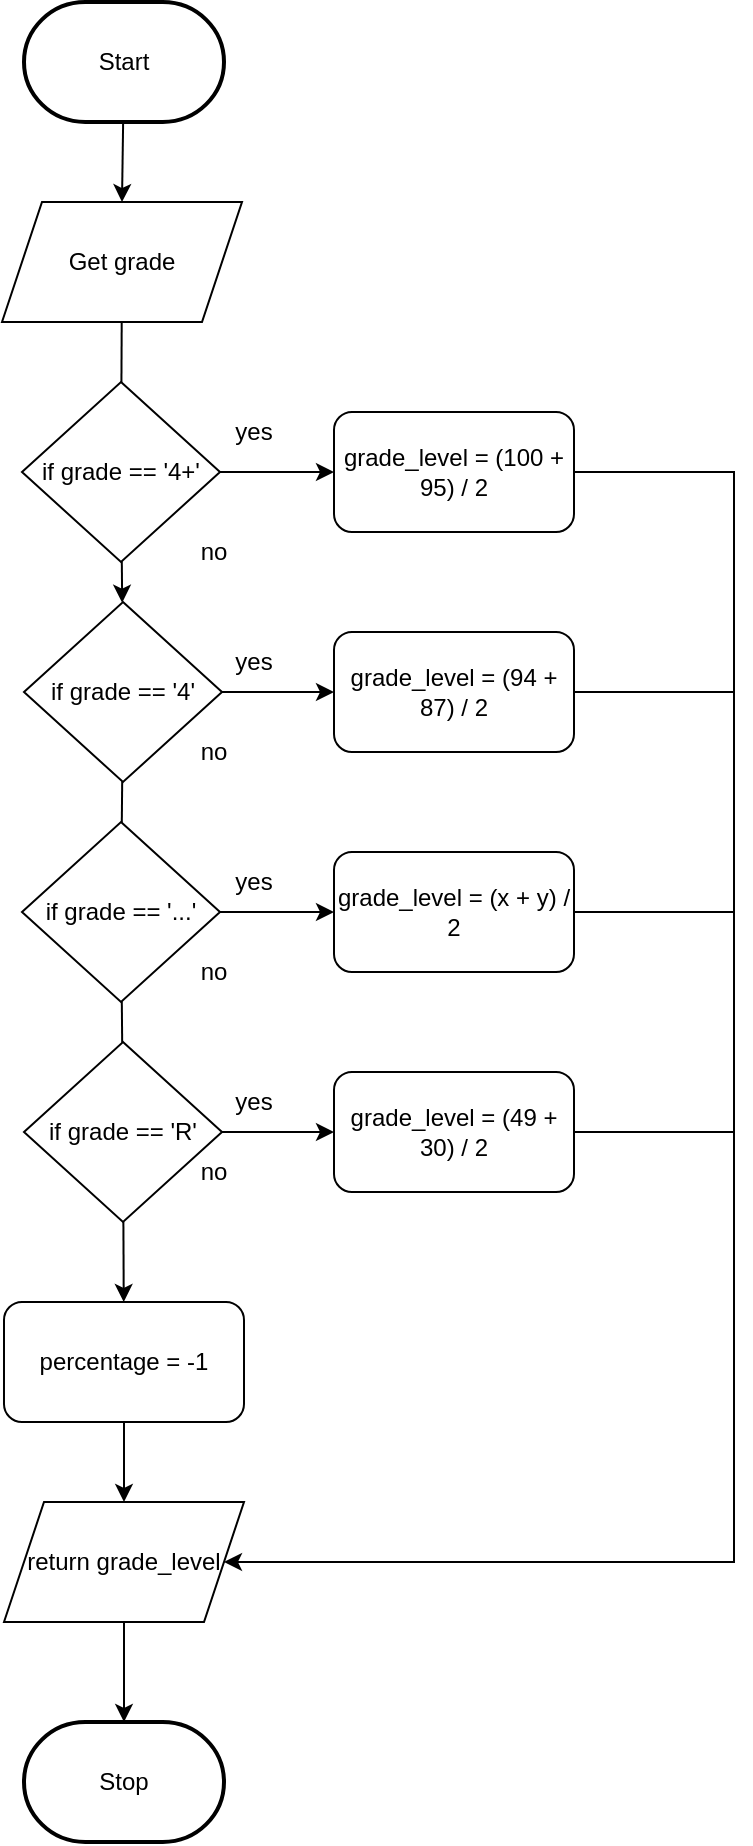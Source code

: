 <mxfile>
    <diagram id="SI7tuCP2dQLLvXjDpIHG" name="Page-1">
        <mxGraphModel dx="1074" dy="1918" grid="1" gridSize="10" guides="1" tooltips="1" connect="1" arrows="1" fold="1" page="1" pageScale="1" pageWidth="827" pageHeight="1169" math="0" shadow="0">
            <root>
                <mxCell id="0"/>
                <mxCell id="1" parent="0"/>
                <mxCell id="276" style="edgeStyle=none;rounded=0;html=1;entryX=0.5;entryY=0;entryDx=0;entryDy=0;endArrow=classic;endFill=1;" parent="1" source="3" target="233" edge="1">
                    <mxGeometry relative="1" as="geometry"/>
                </mxCell>
                <mxCell id="3" value="Start" style="strokeWidth=2;html=1;shape=mxgraph.flowchart.terminator;whiteSpace=wrap;" parent="1" vertex="1">
                    <mxGeometry x="375" y="-1110" width="100" height="60" as="geometry"/>
                </mxCell>
                <mxCell id="10" value="Stop" style="strokeWidth=2;html=1;shape=mxgraph.flowchart.terminator;whiteSpace=wrap;rounded=1;" parent="1" vertex="1">
                    <mxGeometry x="375" y="-250" width="100" height="60" as="geometry"/>
                </mxCell>
                <mxCell id="211" value="" style="edgeStyle=none;html=1;startArrow=none;" parent="1" source="212" target="10" edge="1">
                    <mxGeometry relative="1" as="geometry"/>
                </mxCell>
                <mxCell id="212" value="&lt;font style=&quot;font-size: 12px&quot;&gt;return grade_level&lt;/font&gt;" style="shape=parallelogram;perimeter=parallelogramPerimeter;whiteSpace=wrap;html=1;fixedSize=1;fontSize=8;" parent="1" vertex="1">
                    <mxGeometry x="365" y="-360" width="120" height="60" as="geometry"/>
                </mxCell>
                <mxCell id="233" value="Get grade" style="shape=parallelogram;perimeter=parallelogramPerimeter;whiteSpace=wrap;html=1;fixedSize=1;" parent="1" vertex="1">
                    <mxGeometry x="364" y="-1010" width="120" height="60" as="geometry"/>
                </mxCell>
                <mxCell id="250" value="" style="edgeStyle=none;html=1;" parent="1" source="246" target="248" edge="1">
                    <mxGeometry relative="1" as="geometry"/>
                </mxCell>
                <mxCell id="259" value="" style="edgeStyle=none;html=1;" parent="1" source="246" target="255" edge="1">
                    <mxGeometry relative="1" as="geometry"/>
                </mxCell>
                <mxCell id="246" value="if grade == '4+'" style="rhombus;whiteSpace=wrap;html=1;" parent="1" vertex="1">
                    <mxGeometry x="374" y="-920" width="99" height="90" as="geometry"/>
                </mxCell>
                <mxCell id="247" value="" style="edgeStyle=none;html=1;endArrow=none;" parent="1" source="233" target="246" edge="1">
                    <mxGeometry relative="1" as="geometry">
                        <mxPoint x="423.318" y="-950" as="sourcePoint"/>
                        <mxPoint x="414.682" y="-570" as="targetPoint"/>
                    </mxGeometry>
                </mxCell>
                <mxCell id="261" value="" style="edgeStyle=none;html=1;" parent="1" source="248" target="260" edge="1">
                    <mxGeometry relative="1" as="geometry"/>
                </mxCell>
                <mxCell id="273" value="" style="edgeStyle=none;rounded=0;html=1;endArrow=none;endFill=0;" parent="1" source="248" target="252" edge="1">
                    <mxGeometry relative="1" as="geometry"/>
                </mxCell>
                <mxCell id="248" value="if grade == '4'" style="rhombus;whiteSpace=wrap;html=1;" parent="1" vertex="1">
                    <mxGeometry x="375" y="-810" width="99" height="90" as="geometry"/>
                </mxCell>
                <mxCell id="263" value="" style="edgeStyle=none;html=1;" parent="1" source="249" target="262" edge="1">
                    <mxGeometry relative="1" as="geometry"/>
                </mxCell>
                <mxCell id="292" value="" style="edgeStyle=none;html=1;" edge="1" parent="1" source="249" target="291">
                    <mxGeometry relative="1" as="geometry"/>
                </mxCell>
                <mxCell id="249" value="if grade == 'R'" style="rhombus;whiteSpace=wrap;html=1;" parent="1" vertex="1">
                    <mxGeometry x="375" y="-590" width="99" height="90" as="geometry"/>
                </mxCell>
                <mxCell id="274" value="" style="edgeStyle=none;rounded=0;html=1;endArrow=none;endFill=0;" parent="1" source="252" target="249" edge="1">
                    <mxGeometry relative="1" as="geometry"/>
                </mxCell>
                <mxCell id="289" style="edgeStyle=none;html=1;entryX=0;entryY=0.5;entryDx=0;entryDy=0;" edge="1" parent="1" source="252" target="264">
                    <mxGeometry relative="1" as="geometry"/>
                </mxCell>
                <mxCell id="252" value="if grade == '...'" style="rhombus;whiteSpace=wrap;html=1;" parent="1" vertex="1">
                    <mxGeometry x="374" y="-700" width="99" height="90" as="geometry"/>
                </mxCell>
                <mxCell id="255" value="grade_level = (100 + 95) / 2" style="rounded=1;whiteSpace=wrap;html=1;" parent="1" vertex="1">
                    <mxGeometry x="530" y="-905" width="120" height="60" as="geometry"/>
                </mxCell>
                <mxCell id="272" style="edgeStyle=none;rounded=0;html=1;endArrow=none;endFill=0;" parent="1" source="260" edge="1">
                    <mxGeometry relative="1" as="geometry">
                        <mxPoint x="730" y="-765" as="targetPoint"/>
                    </mxGeometry>
                </mxCell>
                <mxCell id="260" value="grade_level = (94 + 87) / 2" style="rounded=1;whiteSpace=wrap;html=1;" parent="1" vertex="1">
                    <mxGeometry x="530" y="-795" width="120" height="60" as="geometry"/>
                </mxCell>
                <mxCell id="271" style="edgeStyle=none;rounded=0;html=1;endArrow=none;endFill=0;" parent="1" source="262" edge="1">
                    <mxGeometry relative="1" as="geometry">
                        <mxPoint x="730" y="-545" as="targetPoint"/>
                    </mxGeometry>
                </mxCell>
                <mxCell id="262" value="grade_level = (49 + 30) / 2" style="rounded=1;whiteSpace=wrap;html=1;" parent="1" vertex="1">
                    <mxGeometry x="530" y="-575" width="120" height="60" as="geometry"/>
                </mxCell>
                <mxCell id="266" style="edgeStyle=none;html=1;entryX=1;entryY=0.5;entryDx=0;entryDy=0;rounded=0;exitX=1;exitY=0.5;exitDx=0;exitDy=0;" parent="1" source="255" target="212" edge="1">
                    <mxGeometry relative="1" as="geometry">
                        <mxPoint x="740" y="-770" as="sourcePoint"/>
                        <Array as="points">
                            <mxPoint x="730" y="-875"/>
                            <mxPoint x="730" y="-330"/>
                        </Array>
                    </mxGeometry>
                </mxCell>
                <mxCell id="270" style="edgeStyle=none;rounded=0;html=1;endArrow=none;endFill=0;" parent="1" source="264" edge="1">
                    <mxGeometry relative="1" as="geometry">
                        <mxPoint x="730" y="-655" as="targetPoint"/>
                    </mxGeometry>
                </mxCell>
                <mxCell id="264" value="grade_level = (x + y) / 2" style="rounded=1;whiteSpace=wrap;html=1;" parent="1" vertex="1">
                    <mxGeometry x="530" y="-685" width="120" height="60" as="geometry"/>
                </mxCell>
                <mxCell id="277" value="no" style="text;html=1;strokeColor=none;fillColor=none;align=center;verticalAlign=middle;whiteSpace=wrap;rounded=0;" vertex="1" parent="1">
                    <mxGeometry x="440" y="-850" width="60" height="30" as="geometry"/>
                </mxCell>
                <mxCell id="279" value="no" style="text;html=1;strokeColor=none;fillColor=none;align=center;verticalAlign=middle;whiteSpace=wrap;rounded=0;" vertex="1" parent="1">
                    <mxGeometry x="440" y="-750" width="60" height="30" as="geometry"/>
                </mxCell>
                <mxCell id="281" value="no" style="text;html=1;strokeColor=none;fillColor=none;align=center;verticalAlign=middle;whiteSpace=wrap;rounded=0;" vertex="1" parent="1">
                    <mxGeometry x="440" y="-640" width="60" height="30" as="geometry"/>
                </mxCell>
                <mxCell id="282" value="no" style="text;html=1;strokeColor=none;fillColor=none;align=center;verticalAlign=middle;whiteSpace=wrap;rounded=0;" vertex="1" parent="1">
                    <mxGeometry x="440" y="-540" width="60" height="30" as="geometry"/>
                </mxCell>
                <mxCell id="283" value="yes" style="text;html=1;strokeColor=none;fillColor=none;align=center;verticalAlign=middle;whiteSpace=wrap;rounded=0;" vertex="1" parent="1">
                    <mxGeometry x="460" y="-910" width="60" height="30" as="geometry"/>
                </mxCell>
                <mxCell id="284" value="yes" style="text;html=1;strokeColor=none;fillColor=none;align=center;verticalAlign=middle;whiteSpace=wrap;rounded=0;" vertex="1" parent="1">
                    <mxGeometry x="460" y="-795" width="60" height="30" as="geometry"/>
                </mxCell>
                <mxCell id="287" value="yes" style="text;html=1;strokeColor=none;fillColor=none;align=center;verticalAlign=middle;whiteSpace=wrap;rounded=0;" vertex="1" parent="1">
                    <mxGeometry x="460" y="-575" width="60" height="30" as="geometry"/>
                </mxCell>
                <mxCell id="290" value="yes" style="text;html=1;strokeColor=none;fillColor=none;align=center;verticalAlign=middle;whiteSpace=wrap;rounded=0;" vertex="1" parent="1">
                    <mxGeometry x="460" y="-685" width="60" height="30" as="geometry"/>
                </mxCell>
                <mxCell id="293" value="" style="edgeStyle=none;html=1;" edge="1" parent="1" source="291" target="212">
                    <mxGeometry relative="1" as="geometry"/>
                </mxCell>
                <mxCell id="291" value="percentage = -1" style="rounded=1;whiteSpace=wrap;html=1;" vertex="1" parent="1">
                    <mxGeometry x="365" y="-460" width="120" height="60" as="geometry"/>
                </mxCell>
            </root>
        </mxGraphModel>
    </diagram>
</mxfile>